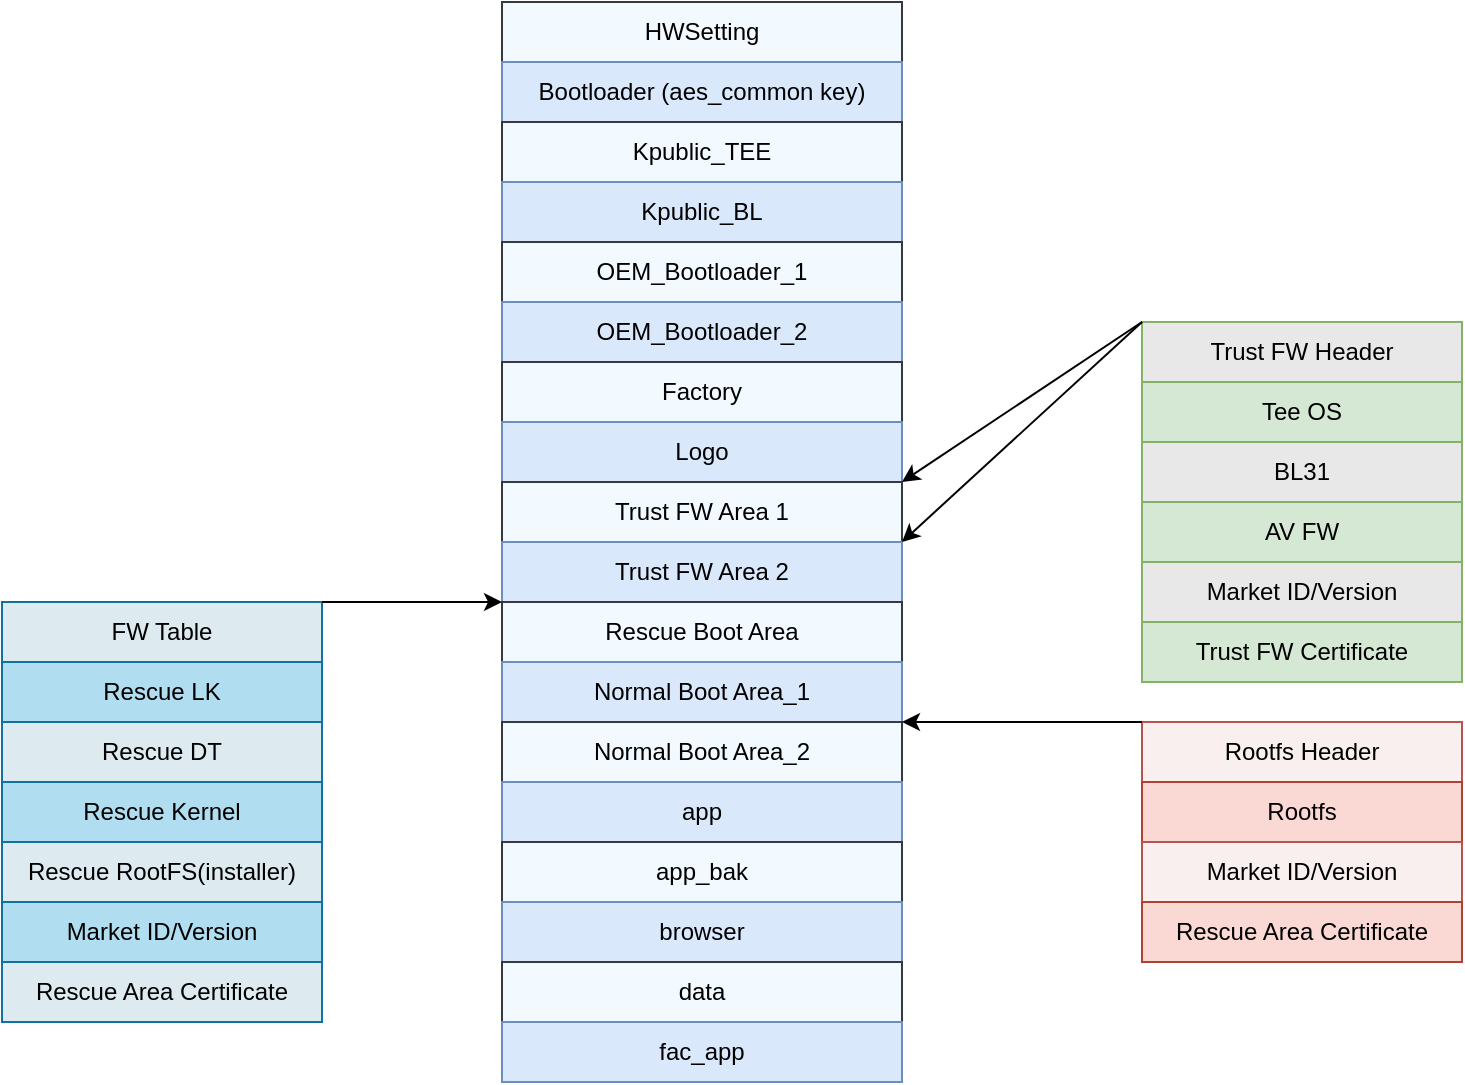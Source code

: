 <mxfile version="12.4.3" type="github" pages="1"><diagram id="F-AkgTgdhk-SdSFOlsFQ" name="Page-1"><mxGraphModel dx="1087" dy="626" grid="1" gridSize="10" guides="1" tooltips="1" connect="1" arrows="1" fold="1" page="1" pageScale="1" pageWidth="827" pageHeight="1169" math="0" shadow="0"><root><mxCell id="0"/><mxCell id="1" parent="0"/><mxCell id="KD99gBORKs5auzsLticz-1" value="HWSetting" style="rounded=0;whiteSpace=wrap;html=1;fillColor=#F2F9FF;strokeColor=#36393d;" vertex="1" parent="1"><mxGeometry x="320" y="40" width="200" height="30" as="geometry"/></mxCell><mxCell id="KD99gBORKs5auzsLticz-2" value="Bootloader (aes_common key)" style="rounded=0;whiteSpace=wrap;html=1;fillColor=#dae8fc;strokeColor=#6c8ebf;" vertex="1" parent="1"><mxGeometry x="320" y="70" width="200" height="30" as="geometry"/></mxCell><mxCell id="KD99gBORKs5auzsLticz-3" value="Kpublic_TEE" style="rounded=0;whiteSpace=wrap;html=1;fillColor=#F2F9FF;strokeColor=#36393d;" vertex="1" parent="1"><mxGeometry x="320" y="100" width="200" height="30" as="geometry"/></mxCell><mxCell id="KD99gBORKs5auzsLticz-4" value="Kpublic_BL" style="rounded=0;whiteSpace=wrap;html=1;fillColor=#dae8fc;strokeColor=#6c8ebf;" vertex="1" parent="1"><mxGeometry x="320" y="130" width="200" height="30" as="geometry"/></mxCell><mxCell id="KD99gBORKs5auzsLticz-5" value="OEM_Bootloader_1" style="rounded=0;whiteSpace=wrap;html=1;fillColor=#F2F9FF;strokeColor=#36393d;" vertex="1" parent="1"><mxGeometry x="320" y="160" width="200" height="30" as="geometry"/></mxCell><mxCell id="KD99gBORKs5auzsLticz-6" value="OEM_Bootloader_2" style="rounded=0;whiteSpace=wrap;html=1;fillColor=#dae8fc;strokeColor=#6c8ebf;" vertex="1" parent="1"><mxGeometry x="320" y="190" width="200" height="30" as="geometry"/></mxCell><mxCell id="KD99gBORKs5auzsLticz-7" value="Factory" style="rounded=0;whiteSpace=wrap;html=1;fillColor=#F2F9FF;strokeColor=#36393d;" vertex="1" parent="1"><mxGeometry x="320" y="220" width="200" height="30" as="geometry"/></mxCell><mxCell id="KD99gBORKs5auzsLticz-8" value="Logo" style="rounded=0;whiteSpace=wrap;html=1;fillColor=#dae8fc;strokeColor=#6c8ebf;" vertex="1" parent="1"><mxGeometry x="320" y="250" width="200" height="30" as="geometry"/></mxCell><mxCell id="KD99gBORKs5auzsLticz-9" value="Trust FW Area 1" style="rounded=0;whiteSpace=wrap;html=1;fillColor=#F2F9FF;strokeColor=#36393d;" vertex="1" parent="1"><mxGeometry x="320" y="280" width="200" height="30" as="geometry"/></mxCell><mxCell id="KD99gBORKs5auzsLticz-10" value="Trust FW Area 2" style="rounded=0;whiteSpace=wrap;html=1;fillColor=#dae8fc;strokeColor=#6c8ebf;" vertex="1" parent="1"><mxGeometry x="320" y="310" width="200" height="30" as="geometry"/></mxCell><mxCell id="KD99gBORKs5auzsLticz-11" value="Rescue Boot Area" style="rounded=0;whiteSpace=wrap;html=1;fillColor=#F2F9FF;strokeColor=#36393d;" vertex="1" parent="1"><mxGeometry x="320" y="340" width="200" height="30" as="geometry"/></mxCell><mxCell id="KD99gBORKs5auzsLticz-12" value="Normal Boot Area_1" style="rounded=0;whiteSpace=wrap;html=1;fillColor=#dae8fc;strokeColor=#6c8ebf;" vertex="1" parent="1"><mxGeometry x="320" y="370" width="200" height="30" as="geometry"/></mxCell><mxCell id="KD99gBORKs5auzsLticz-13" value="Trust FW Header" style="rounded=0;whiteSpace=wrap;html=1;fillColor=#E8E8E8;strokeColor=#82b366;" vertex="1" parent="1"><mxGeometry x="640" y="200" width="160" height="30" as="geometry"/></mxCell><mxCell id="KD99gBORKs5auzsLticz-14" value="Normal Boot Area_2" style="rounded=0;whiteSpace=wrap;html=1;fillColor=#F2F9FF;strokeColor=#36393d;" vertex="1" parent="1"><mxGeometry x="320" y="400" width="200" height="30" as="geometry"/></mxCell><mxCell id="KD99gBORKs5auzsLticz-15" value="Tee OS" style="rounded=0;whiteSpace=wrap;html=1;fillColor=#d5e8d4;strokeColor=#82b366;" vertex="1" parent="1"><mxGeometry x="640" y="230" width="160" height="30" as="geometry"/></mxCell><mxCell id="KD99gBORKs5auzsLticz-16" value="BL31" style="rounded=0;whiteSpace=wrap;html=1;fillColor=#E8E8E8;strokeColor=#82b366;" vertex="1" parent="1"><mxGeometry x="640" y="260" width="160" height="30" as="geometry"/></mxCell><mxCell id="KD99gBORKs5auzsLticz-17" value="AV FW" style="rounded=0;whiteSpace=wrap;html=1;fillColor=#d5e8d4;strokeColor=#82b366;" vertex="1" parent="1"><mxGeometry x="640" y="290" width="160" height="30" as="geometry"/></mxCell><mxCell id="KD99gBORKs5auzsLticz-18" value="Market ID/Version" style="rounded=0;whiteSpace=wrap;html=1;fillColor=#E8E8E8;strokeColor=#82b366;" vertex="1" parent="1"><mxGeometry x="640" y="320" width="160" height="30" as="geometry"/></mxCell><mxCell id="KD99gBORKs5auzsLticz-19" value="Trust FW Certificate" style="rounded=0;whiteSpace=wrap;html=1;fillColor=#d5e8d4;strokeColor=#82b366;" vertex="1" parent="1"><mxGeometry x="640" y="350" width="160" height="30" as="geometry"/></mxCell><mxCell id="KD99gBORKs5auzsLticz-20" value="FW Table" style="rounded=0;whiteSpace=wrap;html=1;fillColor=#DDEAF0;strokeColor=#10739e;" vertex="1" parent="1"><mxGeometry x="70" y="340" width="160" height="30" as="geometry"/></mxCell><mxCell id="KD99gBORKs5auzsLticz-21" value="Rescue LK" style="rounded=0;whiteSpace=wrap;html=1;fillColor=#b1ddf0;strokeColor=#10739e;" vertex="1" parent="1"><mxGeometry x="70" y="370" width="160" height="30" as="geometry"/></mxCell><mxCell id="KD99gBORKs5auzsLticz-22" value="Rescue DT" style="rounded=0;whiteSpace=wrap;html=1;fillColor=#DDEAF0;strokeColor=#10739e;" vertex="1" parent="1"><mxGeometry x="70" y="400" width="160" height="30" as="geometry"/></mxCell><mxCell id="KD99gBORKs5auzsLticz-23" value="Rescue Kernel" style="rounded=0;whiteSpace=wrap;html=1;fillColor=#b1ddf0;strokeColor=#10739e;" vertex="1" parent="1"><mxGeometry x="70" y="430" width="160" height="30" as="geometry"/></mxCell><mxCell id="KD99gBORKs5auzsLticz-24" value="Rescue RootFS(installer)" style="rounded=0;whiteSpace=wrap;html=1;fillColor=#DDEAF0;strokeColor=#10739e;" vertex="1" parent="1"><mxGeometry x="70" y="460" width="160" height="30" as="geometry"/></mxCell><mxCell id="KD99gBORKs5auzsLticz-25" value="Market ID/Version" style="rounded=0;whiteSpace=wrap;html=1;fillColor=#b1ddf0;strokeColor=#10739e;" vertex="1" parent="1"><mxGeometry x="70" y="490" width="160" height="30" as="geometry"/></mxCell><mxCell id="KD99gBORKs5auzsLticz-26" value="Rescue Area Certificate" style="rounded=0;whiteSpace=wrap;html=1;fillColor=#DDEAF0;strokeColor=#10739e;" vertex="1" parent="1"><mxGeometry x="70" y="520" width="160" height="30" as="geometry"/></mxCell><mxCell id="KD99gBORKs5auzsLticz-27" value="" style="endArrow=classic;html=1;entryX=0;entryY=0;entryDx=0;entryDy=0;" edge="1" parent="1" target="KD99gBORKs5auzsLticz-11"><mxGeometry width="50" height="50" relative="1" as="geometry"><mxPoint x="230" y="340" as="sourcePoint"/><mxPoint x="90" y="570" as="targetPoint"/></mxGeometry></mxCell><mxCell id="KD99gBORKs5auzsLticz-28" value="" style="endArrow=classic;html=1;exitX=0;exitY=0;exitDx=0;exitDy=0;entryX=1;entryY=0;entryDx=0;entryDy=0;" edge="1" parent="1" source="KD99gBORKs5auzsLticz-13" target="KD99gBORKs5auzsLticz-9"><mxGeometry width="50" height="50" relative="1" as="geometry"><mxPoint x="600" y="140" as="sourcePoint"/><mxPoint x="650" y="90" as="targetPoint"/></mxGeometry></mxCell><mxCell id="KD99gBORKs5auzsLticz-37" value="Rootfs Header" style="rounded=0;whiteSpace=wrap;html=1;fillColor=#F8EFEE;strokeColor=#b85450;" vertex="1" parent="1"><mxGeometry x="640" y="400" width="160" height="30" as="geometry"/></mxCell><mxCell id="KD99gBORKs5auzsLticz-39" value="Rootfs" style="rounded=0;whiteSpace=wrap;html=1;fillColor=#fad9d5;strokeColor=#ae4132;" vertex="1" parent="1"><mxGeometry x="640" y="430" width="160" height="30" as="geometry"/></mxCell><mxCell id="KD99gBORKs5auzsLticz-40" value="Market ID/Version" style="rounded=0;whiteSpace=wrap;html=1;fillColor=#F8EFEE;strokeColor=#b85450;" vertex="1" parent="1"><mxGeometry x="640" y="460" width="160" height="30" as="geometry"/></mxCell><mxCell id="KD99gBORKs5auzsLticz-41" value="Rescue Area Certificate" style="rounded=0;whiteSpace=wrap;html=1;fillColor=#fad9d5;strokeColor=#ae4132;" vertex="1" parent="1"><mxGeometry x="640" y="490" width="160" height="30" as="geometry"/></mxCell><mxCell id="KD99gBORKs5auzsLticz-42" value="" style="endArrow=classic;html=1;entryX=1;entryY=0;entryDx=0;entryDy=0;exitX=0;exitY=0;exitDx=0;exitDy=0;" edge="1" parent="1" source="KD99gBORKs5auzsLticz-37" target="KD99gBORKs5auzsLticz-14"><mxGeometry width="50" height="50" relative="1" as="geometry"><mxPoint x="490" y="550" as="sourcePoint"/><mxPoint x="540" y="500" as="targetPoint"/></mxGeometry></mxCell><mxCell id="KD99gBORKs5auzsLticz-43" value="" style="endArrow=classic;html=1;entryX=1;entryY=0;entryDx=0;entryDy=0;exitX=0;exitY=0;exitDx=0;exitDy=0;" edge="1" parent="1" source="KD99gBORKs5auzsLticz-13" target="KD99gBORKs5auzsLticz-10"><mxGeometry width="50" height="50" relative="1" as="geometry"><mxPoint x="640" y="180" as="sourcePoint"/><mxPoint x="570" y="460" as="targetPoint"/></mxGeometry></mxCell><mxCell id="KD99gBORKs5auzsLticz-44" value="app" style="rounded=0;whiteSpace=wrap;html=1;fillColor=#dae8fc;strokeColor=#6c8ebf;" vertex="1" parent="1"><mxGeometry x="320" y="430" width="200" height="30" as="geometry"/></mxCell><mxCell id="KD99gBORKs5auzsLticz-45" value="app_bak" style="rounded=0;whiteSpace=wrap;html=1;fillColor=#F2F9FF;strokeColor=#36393d;" vertex="1" parent="1"><mxGeometry x="320" y="460" width="200" height="30" as="geometry"/></mxCell><mxCell id="KD99gBORKs5auzsLticz-46" value="browser" style="rounded=0;whiteSpace=wrap;html=1;fillColor=#dae8fc;strokeColor=#6c8ebf;" vertex="1" parent="1"><mxGeometry x="320" y="490" width="200" height="30" as="geometry"/></mxCell><mxCell id="KD99gBORKs5auzsLticz-47" value="data" style="rounded=0;whiteSpace=wrap;html=1;fillColor=#F2F9FF;strokeColor=#36393d;" vertex="1" parent="1"><mxGeometry x="320" y="520" width="200" height="30" as="geometry"/></mxCell><mxCell id="KD99gBORKs5auzsLticz-48" value="fac_app" style="rounded=0;whiteSpace=wrap;html=1;fillColor=#dae8fc;strokeColor=#6c8ebf;" vertex="1" parent="1"><mxGeometry x="320" y="550" width="200" height="30" as="geometry"/></mxCell></root></mxGraphModel></diagram></mxfile>